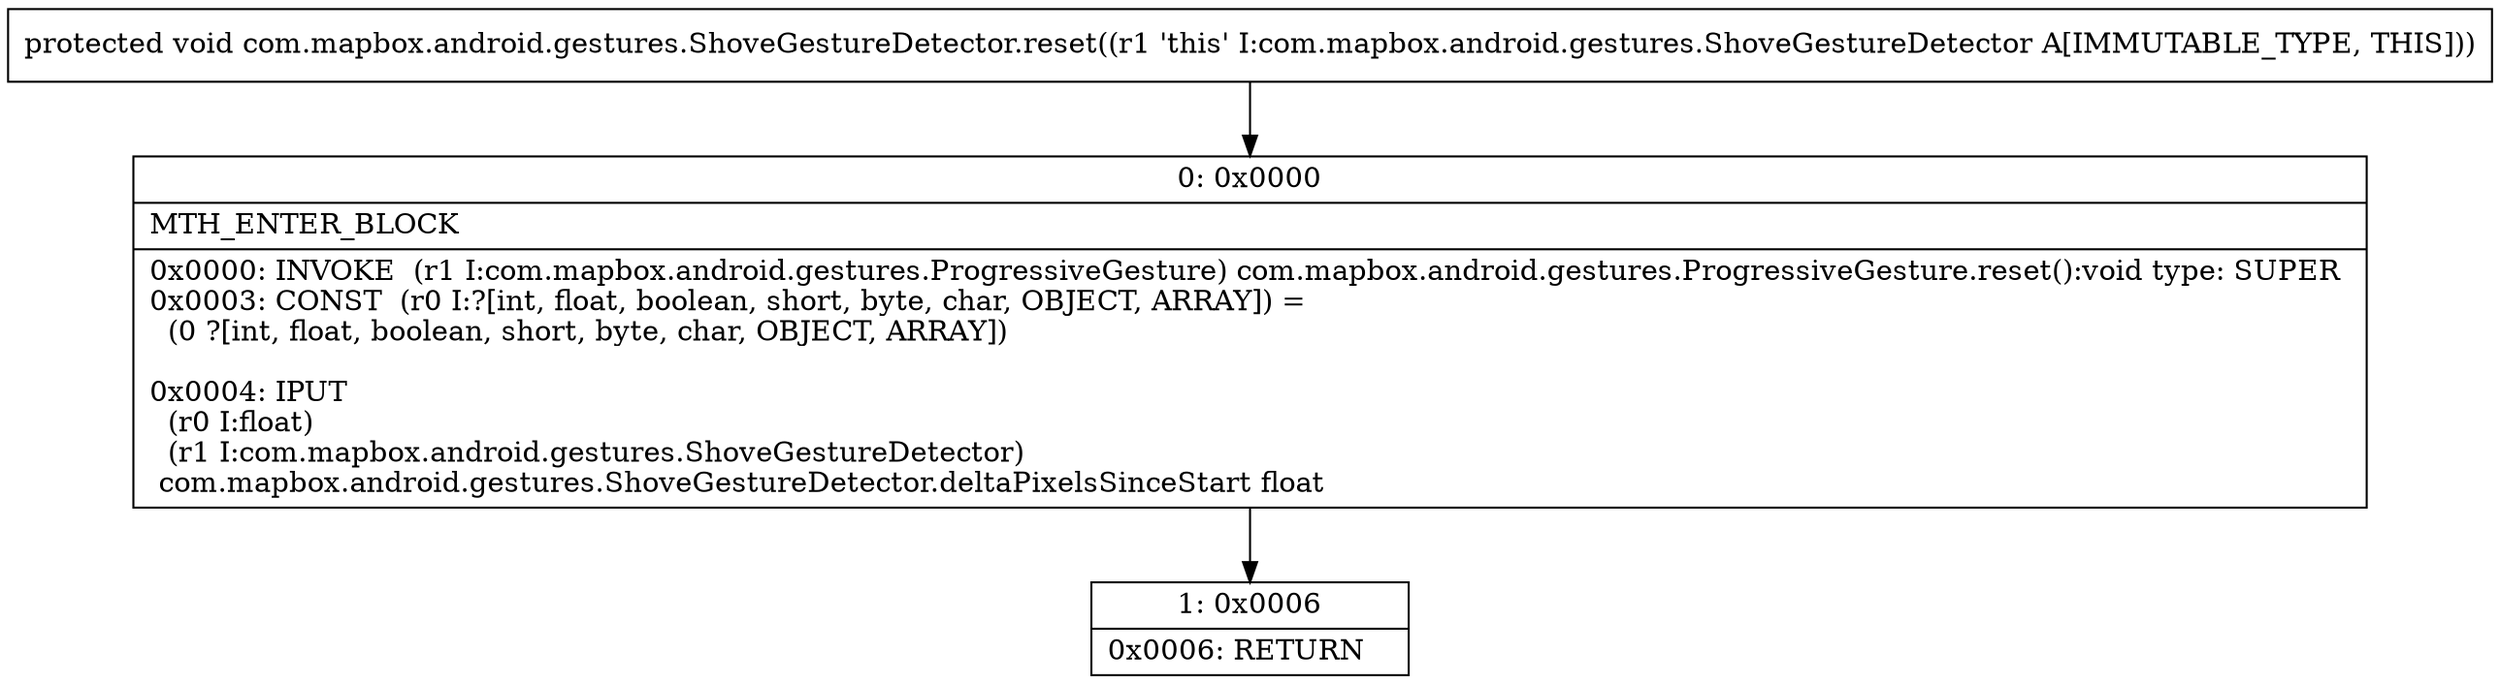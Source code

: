 digraph "CFG forcom.mapbox.android.gestures.ShoveGestureDetector.reset()V" {
Node_0 [shape=record,label="{0\:\ 0x0000|MTH_ENTER_BLOCK\l|0x0000: INVOKE  (r1 I:com.mapbox.android.gestures.ProgressiveGesture) com.mapbox.android.gestures.ProgressiveGesture.reset():void type: SUPER \l0x0003: CONST  (r0 I:?[int, float, boolean, short, byte, char, OBJECT, ARRAY]) = \l  (0 ?[int, float, boolean, short, byte, char, OBJECT, ARRAY])\l \l0x0004: IPUT  \l  (r0 I:float)\l  (r1 I:com.mapbox.android.gestures.ShoveGestureDetector)\l com.mapbox.android.gestures.ShoveGestureDetector.deltaPixelsSinceStart float \l}"];
Node_1 [shape=record,label="{1\:\ 0x0006|0x0006: RETURN   \l}"];
MethodNode[shape=record,label="{protected void com.mapbox.android.gestures.ShoveGestureDetector.reset((r1 'this' I:com.mapbox.android.gestures.ShoveGestureDetector A[IMMUTABLE_TYPE, THIS])) }"];
MethodNode -> Node_0;
Node_0 -> Node_1;
}


